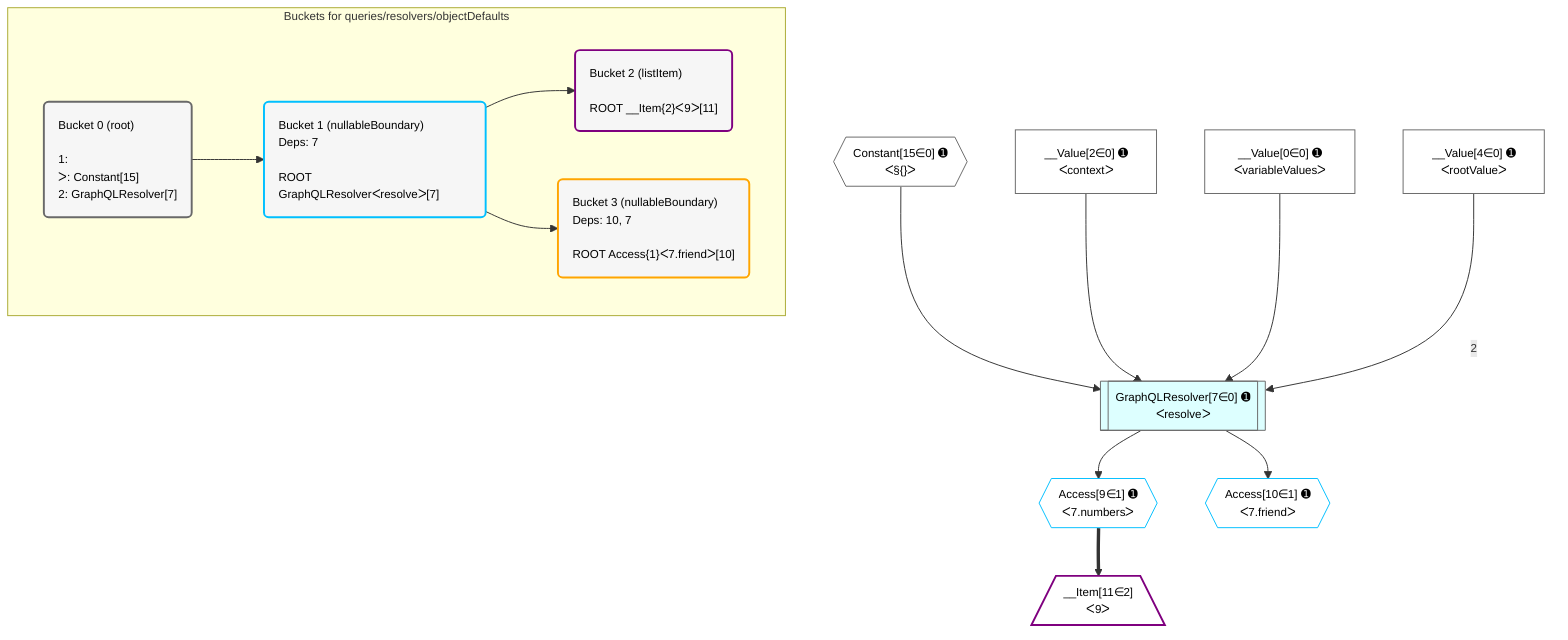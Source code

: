 %%{init: {'themeVariables': { 'fontSize': '12px'}}}%%
graph TD
    classDef path fill:#eee,stroke:#000,color:#000
    classDef plan fill:#fff,stroke-width:1px,color:#000
    classDef itemplan fill:#fff,stroke-width:2px,color:#000
    classDef unbatchedplan fill:#dff,stroke-width:1px,color:#000
    classDef sideeffectplan fill:#fcc,stroke-width:2px,color:#000
    classDef bucket fill:#f6f6f6,color:#000,stroke-width:2px,text-align:left

    subgraph "Buckets for queries/resolvers/objectDefaults"
    Bucket0("Bucket 0 (root)<br /><br />1: <br />ᐳ: Constant[15]<br />2: GraphQLResolver[7]"):::bucket
    Bucket1("Bucket 1 (nullableBoundary)<br />Deps: 7<br /><br />ROOT GraphQLResolverᐸresolveᐳ[7]"):::bucket
    Bucket2("Bucket 2 (listItem)<br /><br />ROOT __Item{2}ᐸ9ᐳ[11]"):::bucket
    Bucket3("Bucket 3 (nullableBoundary)<br />Deps: 10, 7<br /><br />ROOT Access{1}ᐸ7.friendᐳ[10]"):::bucket
    end
    Bucket0 --> Bucket1
    Bucket1 --> Bucket2 & Bucket3

    %% plan dependencies
    GraphQLResolver7[["GraphQLResolver[7∈0] ➊<br />ᐸresolveᐳ"]]:::unbatchedplan
    __Value4["__Value[4∈0] ➊<br />ᐸrootValueᐳ"]:::plan
    Constant15{{"Constant[15∈0] ➊<br />ᐸ§{}ᐳ"}}:::plan
    __Value2["__Value[2∈0] ➊<br />ᐸcontextᐳ"]:::plan
    __Value0["__Value[0∈0] ➊<br />ᐸvariableValuesᐳ"]:::plan
    Constant15 & __Value2 & __Value0 --> GraphQLResolver7
    __Value4 -- 2 --> GraphQLResolver7
    Access9{{"Access[9∈1] ➊<br />ᐸ7.numbersᐳ"}}:::plan
    GraphQLResolver7 --> Access9
    Access10{{"Access[10∈1] ➊<br />ᐸ7.friendᐳ"}}:::plan
    GraphQLResolver7 --> Access10
    __Item11[/"__Item[11∈2]<br />ᐸ9ᐳ"\]:::itemplan
    Access9 ==> __Item11

    %% define steps
    classDef bucket0 stroke:#696969
    class Bucket0,__Value0,__Value2,__Value4,GraphQLResolver7,Constant15 bucket0
    classDef bucket1 stroke:#00bfff
    class Bucket1,Access9,Access10 bucket1
    classDef bucket2 stroke:#7f007f
    class Bucket2,__Item11 bucket2
    classDef bucket3 stroke:#ffa500
    class Bucket3 bucket3